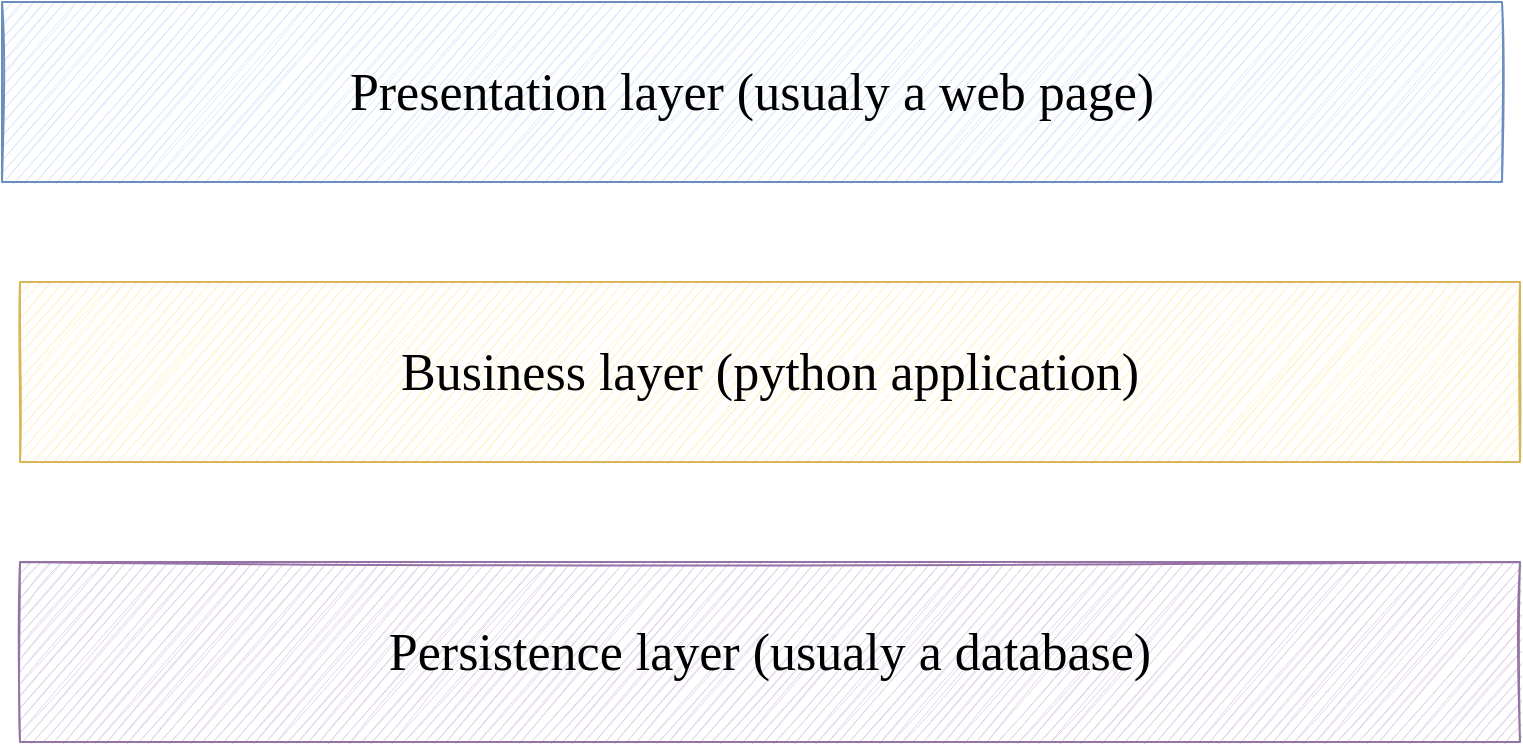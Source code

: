 <mxfile version="13.6.2" type="device"><diagram id="yVoG_UVmQxWk646EZJiV" name="Page-1"><mxGraphModel dx="1185" dy="685" grid="1" gridSize="10" guides="1" tooltips="1" connect="1" arrows="1" fold="1" page="1" pageScale="1" pageWidth="827" pageHeight="583" background="none" math="0" shadow="0" extFonts="Architects Daughter^https://fonts.googleapis.com/css?family=Architects+Daughter"><root><mxCell id="0"/><mxCell id="1" parent="0"/><mxCell id="xlkOZgG6SqRFrPDac_At-10" value="&lt;font style=&quot;font-size: 26px&quot; face=&quot;Architects Daughter&quot;&gt;Presentation layer (usualy a web page)&lt;/font&gt;" style="rounded=0;whiteSpace=wrap;html=1;shadow=0;glass=0;sketch=1;strokeWidth=1;strokeColor=#6c8ebf;fillColor=#dae8fc;" vertex="1" parent="1"><mxGeometry x="30" y="30" width="750" height="90" as="geometry"/></mxCell><mxCell id="xlkOZgG6SqRFrPDac_At-13" value="&lt;font style=&quot;font-size: 26px&quot; face=&quot;Architects Daughter&quot;&gt;Business layer (python application)&lt;/font&gt;" style="rounded=0;whiteSpace=wrap;html=1;shadow=0;glass=0;sketch=1;strokeWidth=1;strokeColor=#d6b656;fillColor=#fff2cc;" vertex="1" parent="1"><mxGeometry x="39" y="170" width="750" height="90" as="geometry"/></mxCell><mxCell id="xlkOZgG6SqRFrPDac_At-14" value="&lt;font style=&quot;font-size: 26px&quot; face=&quot;Architects Daughter&quot;&gt;Persistence layer (usualy a database)&lt;/font&gt;" style="rounded=0;whiteSpace=wrap;html=1;shadow=0;glass=0;sketch=1;strokeWidth=1;strokeColor=#9673a6;fillColor=#e1d5e7;fillStyle=auto;" vertex="1" parent="1"><mxGeometry x="39" y="310" width="750" height="90" as="geometry"/></mxCell></root></mxGraphModel></diagram></mxfile>